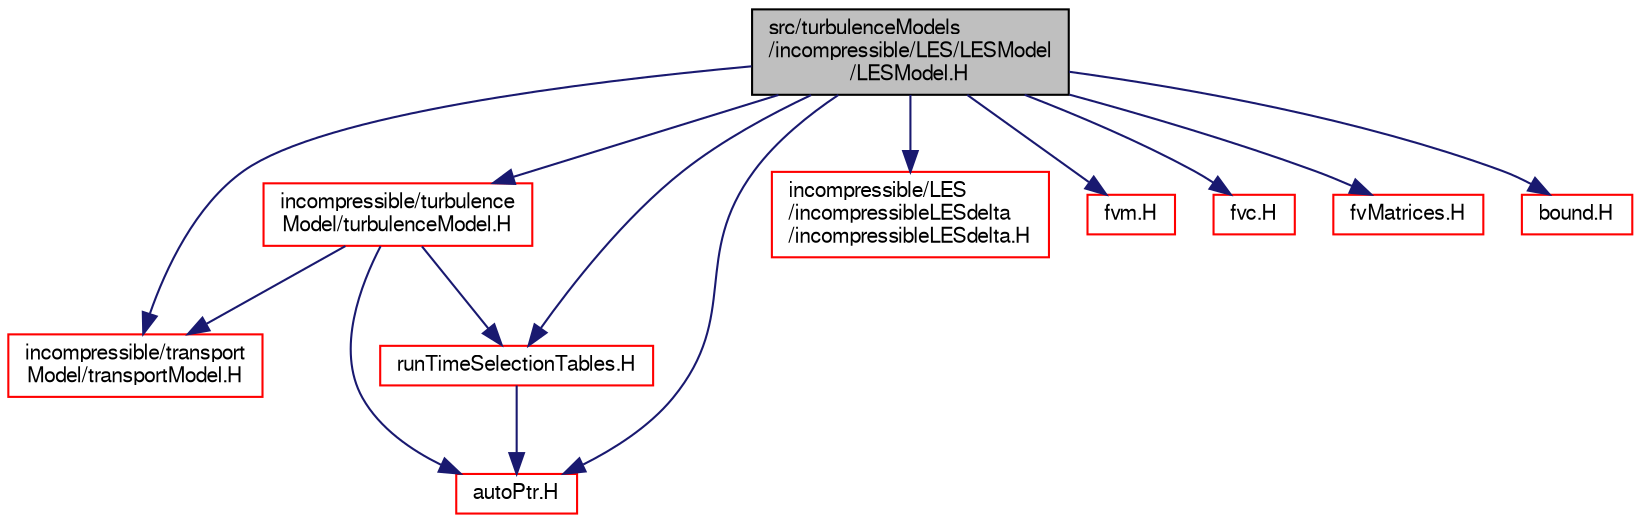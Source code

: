 digraph "src/turbulenceModels/incompressible/LES/LESModel/LESModel.H"
{
  bgcolor="transparent";
  edge [fontname="FreeSans",fontsize="10",labelfontname="FreeSans",labelfontsize="10"];
  node [fontname="FreeSans",fontsize="10",shape=record];
  Node0 [label="src/turbulenceModels\l/incompressible/LES/LESModel\l/LESModel.H",height=0.2,width=0.4,color="black", fillcolor="grey75", style="filled", fontcolor="black"];
  Node0 -> Node1 [color="midnightblue",fontsize="10",style="solid",fontname="FreeSans"];
  Node1 [label="incompressible/turbulence\lModel/turbulenceModel.H",height=0.2,width=0.4,color="red",URL="$a40271.html"];
  Node1 -> Node63 [color="midnightblue",fontsize="10",style="solid",fontname="FreeSans"];
  Node63 [label="incompressible/transport\lModel/transportModel.H",height=0.2,width=0.4,color="red",URL="$a16823.html"];
  Node1 -> Node77 [color="midnightblue",fontsize="10",style="solid",fontname="FreeSans"];
  Node77 [label="autoPtr.H",height=0.2,width=0.4,color="red",URL="$a11078.html"];
  Node1 -> Node195 [color="midnightblue",fontsize="10",style="solid",fontname="FreeSans"];
  Node195 [label="runTimeSelectionTables.H",height=0.2,width=0.4,color="red",URL="$a09266.html",tooltip="Macros to ease declaration of run-time selection tables. "];
  Node195 -> Node77 [color="midnightblue",fontsize="10",style="solid",fontname="FreeSans"];
  Node0 -> Node304 [color="midnightblue",fontsize="10",style="solid",fontname="FreeSans"];
  Node304 [label="incompressible/LES\l/incompressibleLESdelta\l/incompressibleLESdelta.H",height=0.2,width=0.4,color="red",URL="$a17423.html"];
  Node0 -> Node306 [color="midnightblue",fontsize="10",style="solid",fontname="FreeSans"];
  Node306 [label="fvm.H",height=0.2,width=0.4,color="red",URL="$a03053.html"];
  Node0 -> Node329 [color="midnightblue",fontsize="10",style="solid",fontname="FreeSans"];
  Node329 [label="fvc.H",height=0.2,width=0.4,color="red",URL="$a02924.html"];
  Node0 -> Node352 [color="midnightblue",fontsize="10",style="solid",fontname="FreeSans"];
  Node352 [label="fvMatrices.H",height=0.2,width=0.4,color="red",URL="$a03272.html",tooltip="A special matrix type and solver, designed for finite volume solutions of scalar equations. "];
  Node0 -> Node63 [color="midnightblue",fontsize="10",style="solid",fontname="FreeSans"];
  Node0 -> Node353 [color="midnightblue",fontsize="10",style="solid",fontname="FreeSans"];
  Node353 [label="bound.H",height=0.2,width=0.4,color="red",URL="$a01211.html",tooltip="Bound the given scalar field if it has gone unbounded. "];
  Node0 -> Node77 [color="midnightblue",fontsize="10",style="solid",fontname="FreeSans"];
  Node0 -> Node195 [color="midnightblue",fontsize="10",style="solid",fontname="FreeSans"];
}
